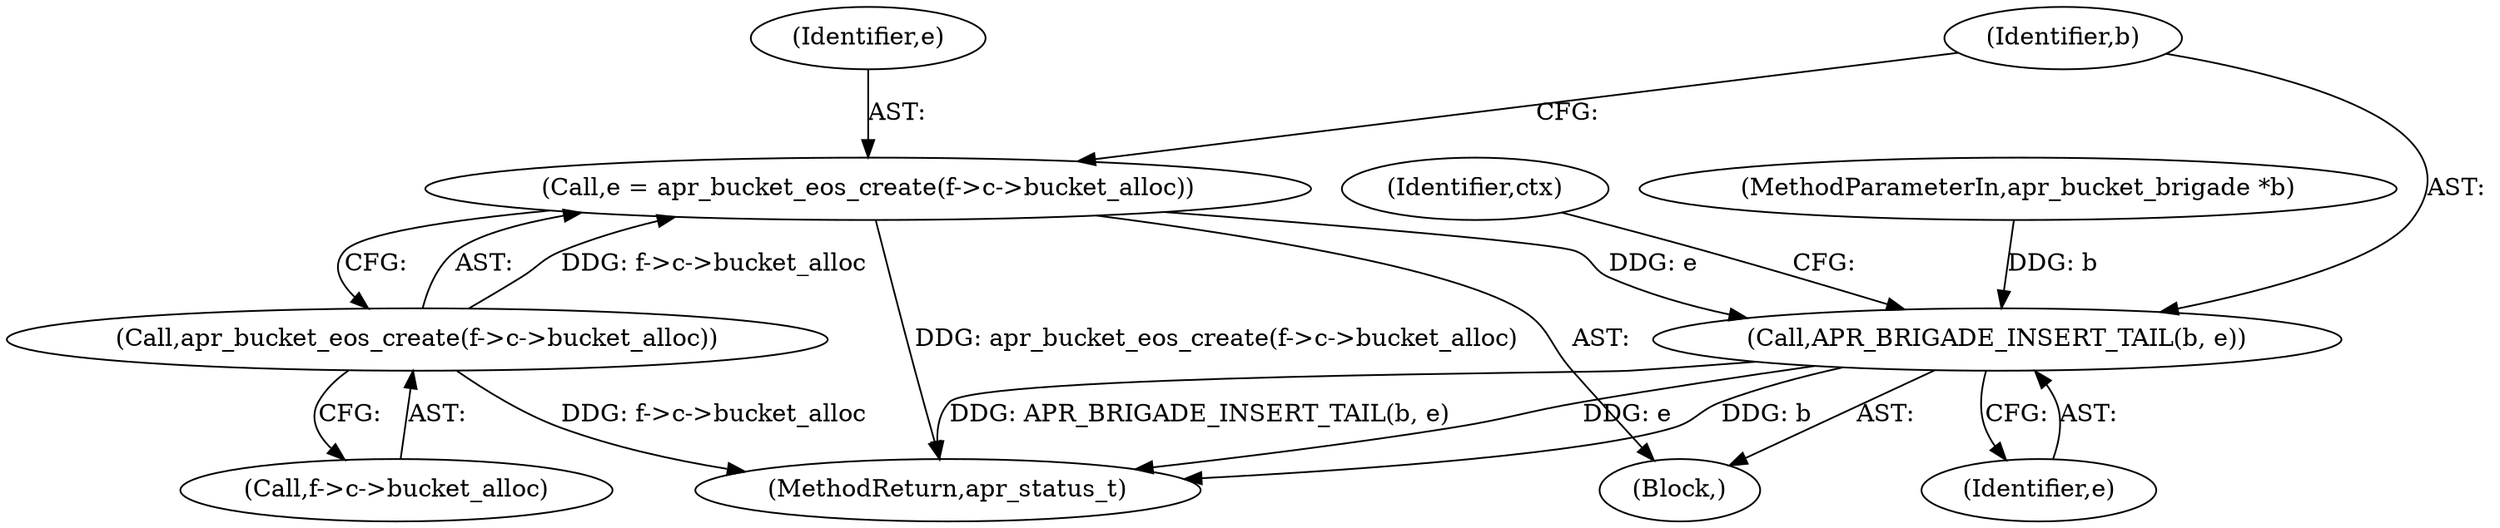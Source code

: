 digraph "0_httpd_e427c41257957b57036d5a549b260b6185d1dd73@API" {
"1000357" [label="(Call,e = apr_bucket_eos_create(f->c->bucket_alloc))"];
"1000359" [label="(Call,apr_bucket_eos_create(f->c->bucket_alloc))"];
"1000365" [label="(Call,APR_BRIGADE_INSERT_TAIL(b, e))"];
"1000358" [label="(Identifier,e)"];
"1000365" [label="(Call,APR_BRIGADE_INSERT_TAIL(b, e))"];
"1000370" [label="(Identifier,ctx)"];
"1000357" [label="(Call,e = apr_bucket_eos_create(f->c->bucket_alloc))"];
"1000356" [label="(Block,)"];
"1000910" [label="(MethodReturn,apr_status_t)"];
"1000128" [label="(MethodParameterIn,apr_bucket_brigade *b)"];
"1000359" [label="(Call,apr_bucket_eos_create(f->c->bucket_alloc))"];
"1000367" [label="(Identifier,e)"];
"1000366" [label="(Identifier,b)"];
"1000360" [label="(Call,f->c->bucket_alloc)"];
"1000357" -> "1000356"  [label="AST: "];
"1000357" -> "1000359"  [label="CFG: "];
"1000358" -> "1000357"  [label="AST: "];
"1000359" -> "1000357"  [label="AST: "];
"1000366" -> "1000357"  [label="CFG: "];
"1000357" -> "1000910"  [label="DDG: apr_bucket_eos_create(f->c->bucket_alloc)"];
"1000359" -> "1000357"  [label="DDG: f->c->bucket_alloc"];
"1000357" -> "1000365"  [label="DDG: e"];
"1000359" -> "1000360"  [label="CFG: "];
"1000360" -> "1000359"  [label="AST: "];
"1000359" -> "1000910"  [label="DDG: f->c->bucket_alloc"];
"1000365" -> "1000356"  [label="AST: "];
"1000365" -> "1000367"  [label="CFG: "];
"1000366" -> "1000365"  [label="AST: "];
"1000367" -> "1000365"  [label="AST: "];
"1000370" -> "1000365"  [label="CFG: "];
"1000365" -> "1000910"  [label="DDG: APR_BRIGADE_INSERT_TAIL(b, e)"];
"1000365" -> "1000910"  [label="DDG: e"];
"1000365" -> "1000910"  [label="DDG: b"];
"1000128" -> "1000365"  [label="DDG: b"];
}

